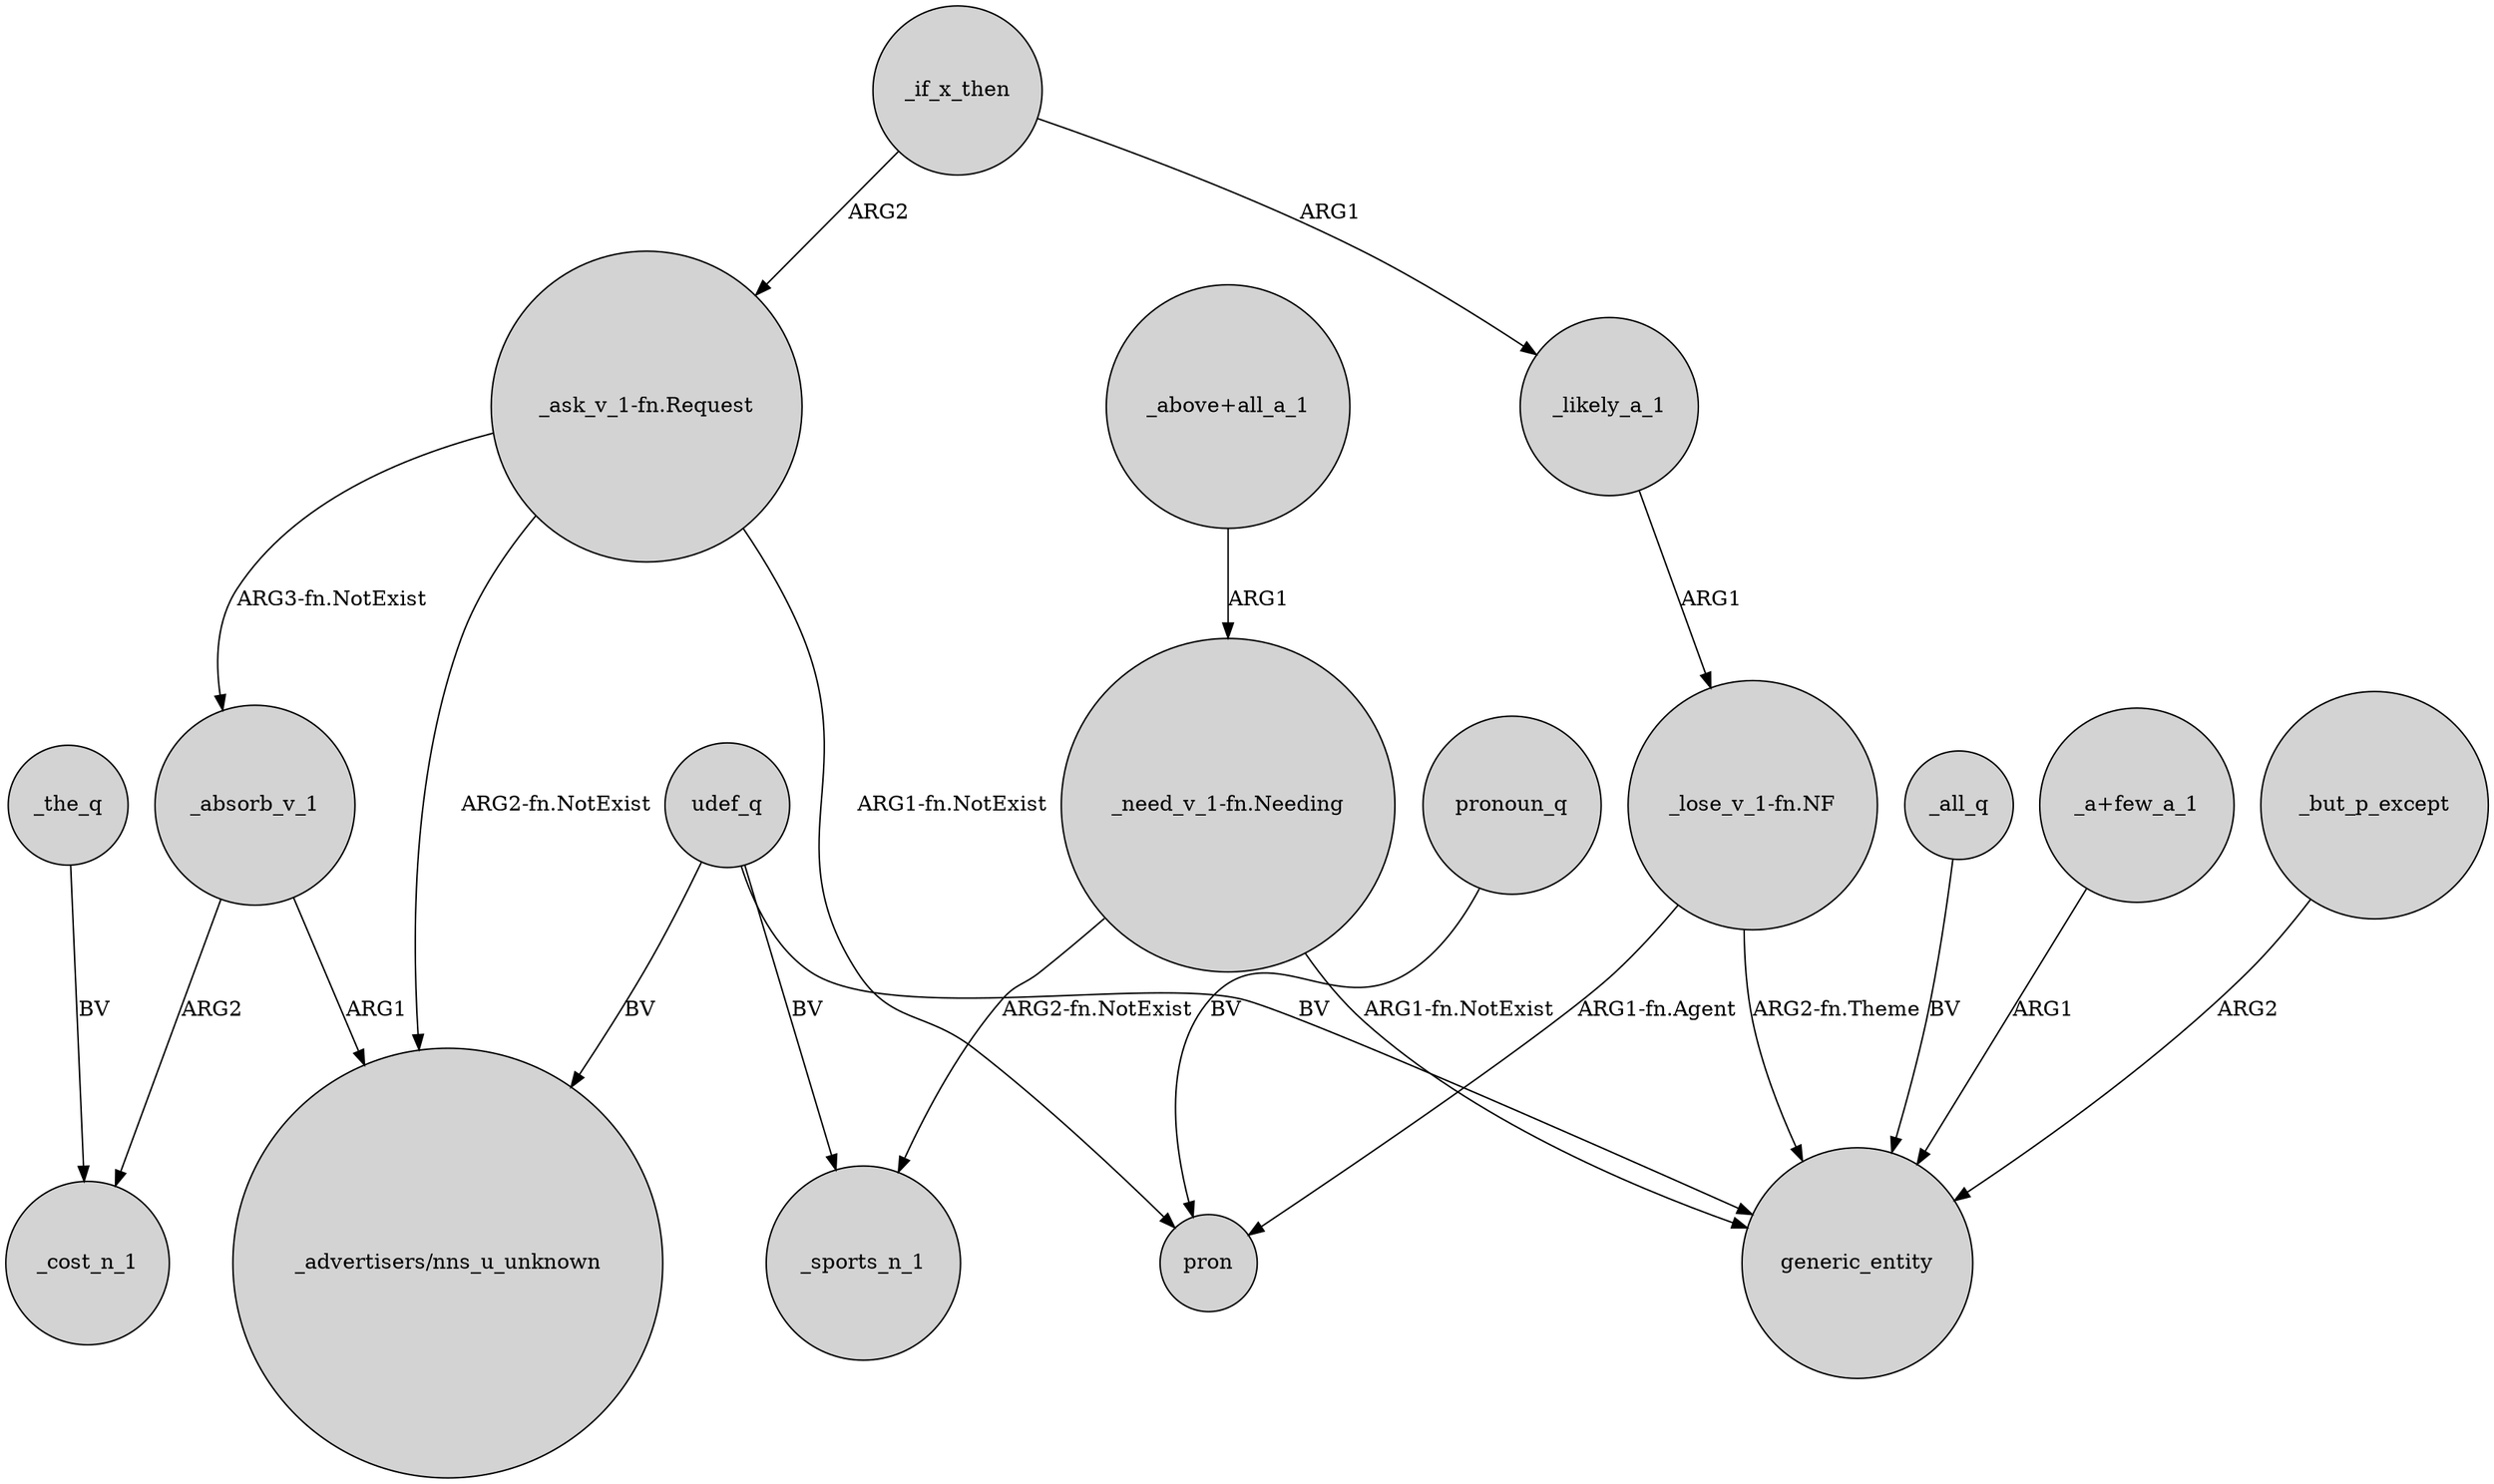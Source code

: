 digraph {
	node [shape=circle style=filled]
	udef_q -> generic_entity [label=BV]
	"_need_v_1-fn.Needing" -> _sports_n_1 [label="ARG2-fn.NotExist"]
	"_lose_v_1-fn.NF" -> pron [label="ARG1-fn.Agent"]
	_if_x_then -> _likely_a_1 [label=ARG1]
	"_ask_v_1-fn.Request" -> _absorb_v_1 [label="ARG3-fn.NotExist"]
	_but_p_except -> generic_entity [label=ARG2]
	"_ask_v_1-fn.Request" -> pron [label="ARG1-fn.NotExist"]
	_the_q -> _cost_n_1 [label=BV]
	"_ask_v_1-fn.Request" -> "_advertisers/nns_u_unknown" [label="ARG2-fn.NotExist"]
	_all_q -> generic_entity [label=BV]
	pronoun_q -> pron [label=BV]
	_likely_a_1 -> "_lose_v_1-fn.NF" [label=ARG1]
	"_a+few_a_1" -> generic_entity [label=ARG1]
	udef_q -> "_advertisers/nns_u_unknown" [label=BV]
	"_need_v_1-fn.Needing" -> generic_entity [label="ARG1-fn.NotExist"]
	_if_x_then -> "_ask_v_1-fn.Request" [label=ARG2]
	_absorb_v_1 -> "_advertisers/nns_u_unknown" [label=ARG1]
	"_above+all_a_1" -> "_need_v_1-fn.Needing" [label=ARG1]
	_absorb_v_1 -> _cost_n_1 [label=ARG2]
	udef_q -> _sports_n_1 [label=BV]
	"_lose_v_1-fn.NF" -> generic_entity [label="ARG2-fn.Theme"]
}
